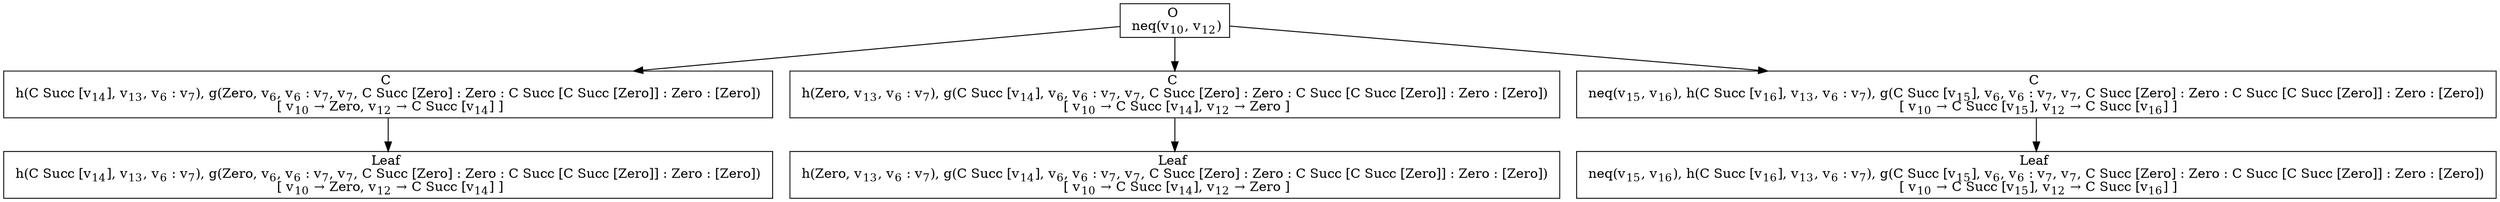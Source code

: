 digraph {
    graph [rankdir=TB
          ,bgcolor=transparent];
    node [shape=box
         ,fillcolor=white
         ,style=filled];
    0 [label=<O <BR/> neq(v<SUB>10</SUB>, v<SUB>12</SUB>)>];
    1 [label=<C <BR/> h(C Succ [v<SUB>14</SUB>], v<SUB>13</SUB>, v<SUB>6</SUB> : v<SUB>7</SUB>), g(Zero, v<SUB>6</SUB>, v<SUB>6</SUB> : v<SUB>7</SUB>, v<SUB>7</SUB>, C Succ [Zero] : Zero : C Succ [C Succ [Zero]] : Zero : [Zero]) <BR/>  [ v<SUB>10</SUB> &rarr; Zero, v<SUB>12</SUB> &rarr; C Succ [v<SUB>14</SUB>] ] >];
    2 [label=<C <BR/> h(Zero, v<SUB>13</SUB>, v<SUB>6</SUB> : v<SUB>7</SUB>), g(C Succ [v<SUB>14</SUB>], v<SUB>6</SUB>, v<SUB>6</SUB> : v<SUB>7</SUB>, v<SUB>7</SUB>, C Succ [Zero] : Zero : C Succ [C Succ [Zero]] : Zero : [Zero]) <BR/>  [ v<SUB>10</SUB> &rarr; C Succ [v<SUB>14</SUB>], v<SUB>12</SUB> &rarr; Zero ] >];
    3 [label=<C <BR/> neq(v<SUB>15</SUB>, v<SUB>16</SUB>), h(C Succ [v<SUB>16</SUB>], v<SUB>13</SUB>, v<SUB>6</SUB> : v<SUB>7</SUB>), g(C Succ [v<SUB>15</SUB>], v<SUB>6</SUB>, v<SUB>6</SUB> : v<SUB>7</SUB>, v<SUB>7</SUB>, C Succ [Zero] : Zero : C Succ [C Succ [Zero]] : Zero : [Zero]) <BR/>  [ v<SUB>10</SUB> &rarr; C Succ [v<SUB>15</SUB>], v<SUB>12</SUB> &rarr; C Succ [v<SUB>16</SUB>] ] >];
    4 [label=<Leaf <BR/> h(C Succ [v<SUB>14</SUB>], v<SUB>13</SUB>, v<SUB>6</SUB> : v<SUB>7</SUB>), g(Zero, v<SUB>6</SUB>, v<SUB>6</SUB> : v<SUB>7</SUB>, v<SUB>7</SUB>, C Succ [Zero] : Zero : C Succ [C Succ [Zero]] : Zero : [Zero]) <BR/>  [ v<SUB>10</SUB> &rarr; Zero, v<SUB>12</SUB> &rarr; C Succ [v<SUB>14</SUB>] ] >];
    5 [label=<Leaf <BR/> h(Zero, v<SUB>13</SUB>, v<SUB>6</SUB> : v<SUB>7</SUB>), g(C Succ [v<SUB>14</SUB>], v<SUB>6</SUB>, v<SUB>6</SUB> : v<SUB>7</SUB>, v<SUB>7</SUB>, C Succ [Zero] : Zero : C Succ [C Succ [Zero]] : Zero : [Zero]) <BR/>  [ v<SUB>10</SUB> &rarr; C Succ [v<SUB>14</SUB>], v<SUB>12</SUB> &rarr; Zero ] >];
    6 [label=<Leaf <BR/> neq(v<SUB>15</SUB>, v<SUB>16</SUB>), h(C Succ [v<SUB>16</SUB>], v<SUB>13</SUB>, v<SUB>6</SUB> : v<SUB>7</SUB>), g(C Succ [v<SUB>15</SUB>], v<SUB>6</SUB>, v<SUB>6</SUB> : v<SUB>7</SUB>, v<SUB>7</SUB>, C Succ [Zero] : Zero : C Succ [C Succ [Zero]] : Zero : [Zero]) <BR/>  [ v<SUB>10</SUB> &rarr; C Succ [v<SUB>15</SUB>], v<SUB>12</SUB> &rarr; C Succ [v<SUB>16</SUB>] ] >];
    0 -> 1 [label=""];
    0 -> 2 [label=""];
    0 -> 3 [label=""];
    1 -> 4 [label=""];
    2 -> 5 [label=""];
    3 -> 6 [label=""];
}